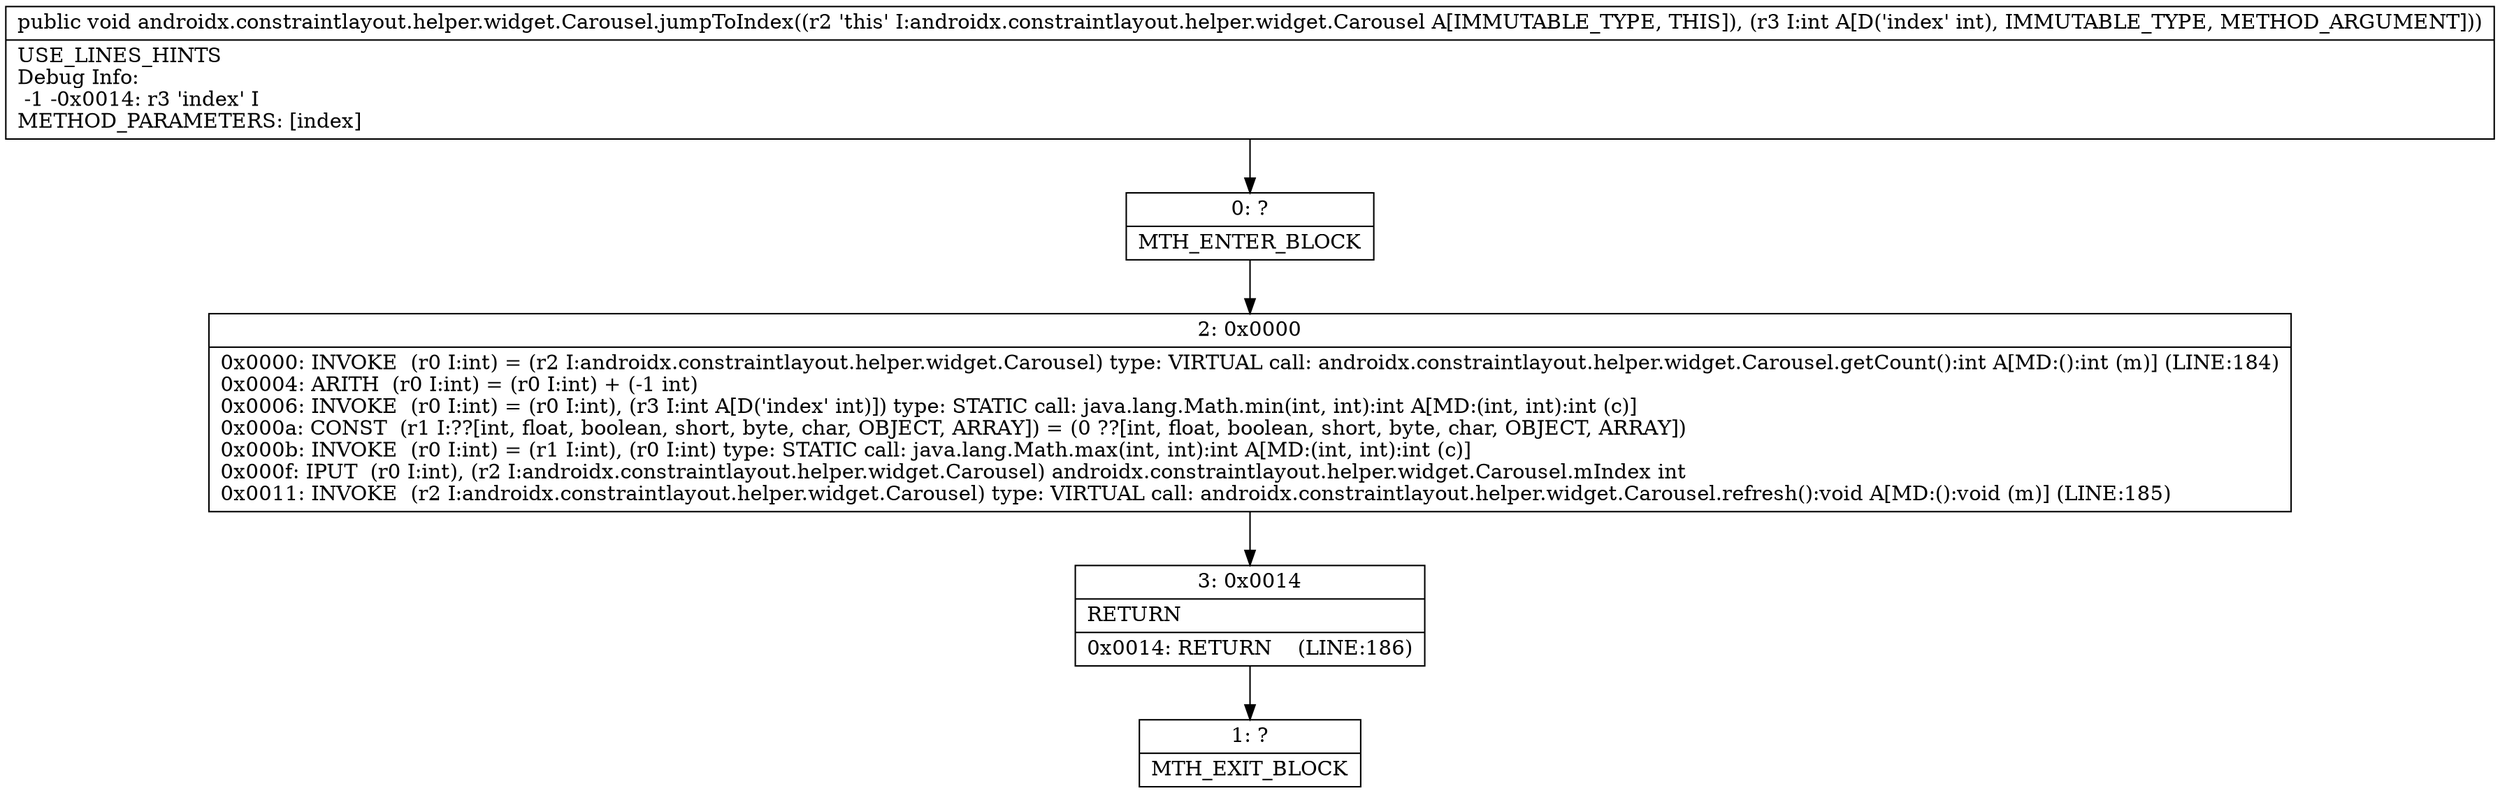 digraph "CFG forandroidx.constraintlayout.helper.widget.Carousel.jumpToIndex(I)V" {
Node_0 [shape=record,label="{0\:\ ?|MTH_ENTER_BLOCK\l}"];
Node_2 [shape=record,label="{2\:\ 0x0000|0x0000: INVOKE  (r0 I:int) = (r2 I:androidx.constraintlayout.helper.widget.Carousel) type: VIRTUAL call: androidx.constraintlayout.helper.widget.Carousel.getCount():int A[MD:():int (m)] (LINE:184)\l0x0004: ARITH  (r0 I:int) = (r0 I:int) + (\-1 int) \l0x0006: INVOKE  (r0 I:int) = (r0 I:int), (r3 I:int A[D('index' int)]) type: STATIC call: java.lang.Math.min(int, int):int A[MD:(int, int):int (c)]\l0x000a: CONST  (r1 I:??[int, float, boolean, short, byte, char, OBJECT, ARRAY]) = (0 ??[int, float, boolean, short, byte, char, OBJECT, ARRAY]) \l0x000b: INVOKE  (r0 I:int) = (r1 I:int), (r0 I:int) type: STATIC call: java.lang.Math.max(int, int):int A[MD:(int, int):int (c)]\l0x000f: IPUT  (r0 I:int), (r2 I:androidx.constraintlayout.helper.widget.Carousel) androidx.constraintlayout.helper.widget.Carousel.mIndex int \l0x0011: INVOKE  (r2 I:androidx.constraintlayout.helper.widget.Carousel) type: VIRTUAL call: androidx.constraintlayout.helper.widget.Carousel.refresh():void A[MD:():void (m)] (LINE:185)\l}"];
Node_3 [shape=record,label="{3\:\ 0x0014|RETURN\l|0x0014: RETURN    (LINE:186)\l}"];
Node_1 [shape=record,label="{1\:\ ?|MTH_EXIT_BLOCK\l}"];
MethodNode[shape=record,label="{public void androidx.constraintlayout.helper.widget.Carousel.jumpToIndex((r2 'this' I:androidx.constraintlayout.helper.widget.Carousel A[IMMUTABLE_TYPE, THIS]), (r3 I:int A[D('index' int), IMMUTABLE_TYPE, METHOD_ARGUMENT]))  | USE_LINES_HINTS\lDebug Info:\l  \-1 \-0x0014: r3 'index' I\lMETHOD_PARAMETERS: [index]\l}"];
MethodNode -> Node_0;Node_0 -> Node_2;
Node_2 -> Node_3;
Node_3 -> Node_1;
}


